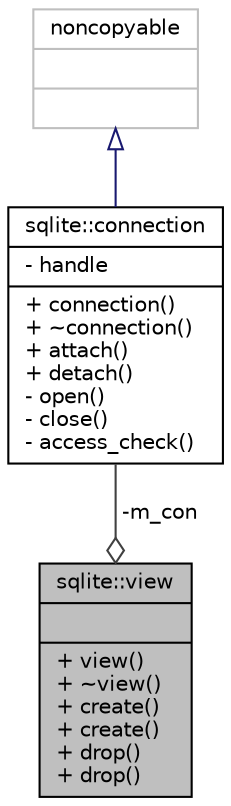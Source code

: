 digraph "sqlite::view"
{
  bgcolor="transparent";
  edge [fontname="Helvetica",fontsize="10",labelfontname="Helvetica",labelfontsize="10"];
  node [fontname="Helvetica",fontsize="10",shape=record];
  Node1 [label="{sqlite::view\n||+ view()\l+ ~view()\l+ create()\l+ create()\l+ drop()\l+ drop()\l}",height=0.2,width=0.4,color="black", fillcolor="grey75", style="filled" fontcolor="black"];
  Node2 -> Node1 [color="grey25",fontsize="10",style="solid",label=" -m_con" ,arrowhead="odiamond",fontname="Helvetica"];
  Node2 [label="{sqlite::connection\n|- handle\l|+ connection()\l+ ~connection()\l+ attach()\l+ detach()\l- open()\l- close()\l- access_check()\l}",height=0.2,width=0.4,color="black",URL="$structsqlite_1_1connection.html",tooltip="connection is used to open, close, attach and detach a database. Further it has to be passed to all c..."];
  Node3 -> Node2 [dir="back",color="midnightblue",fontsize="10",style="solid",arrowtail="onormal",fontname="Helvetica"];
  Node3 [label="{noncopyable\n||}",height=0.2,width=0.4,color="grey75"];
}
